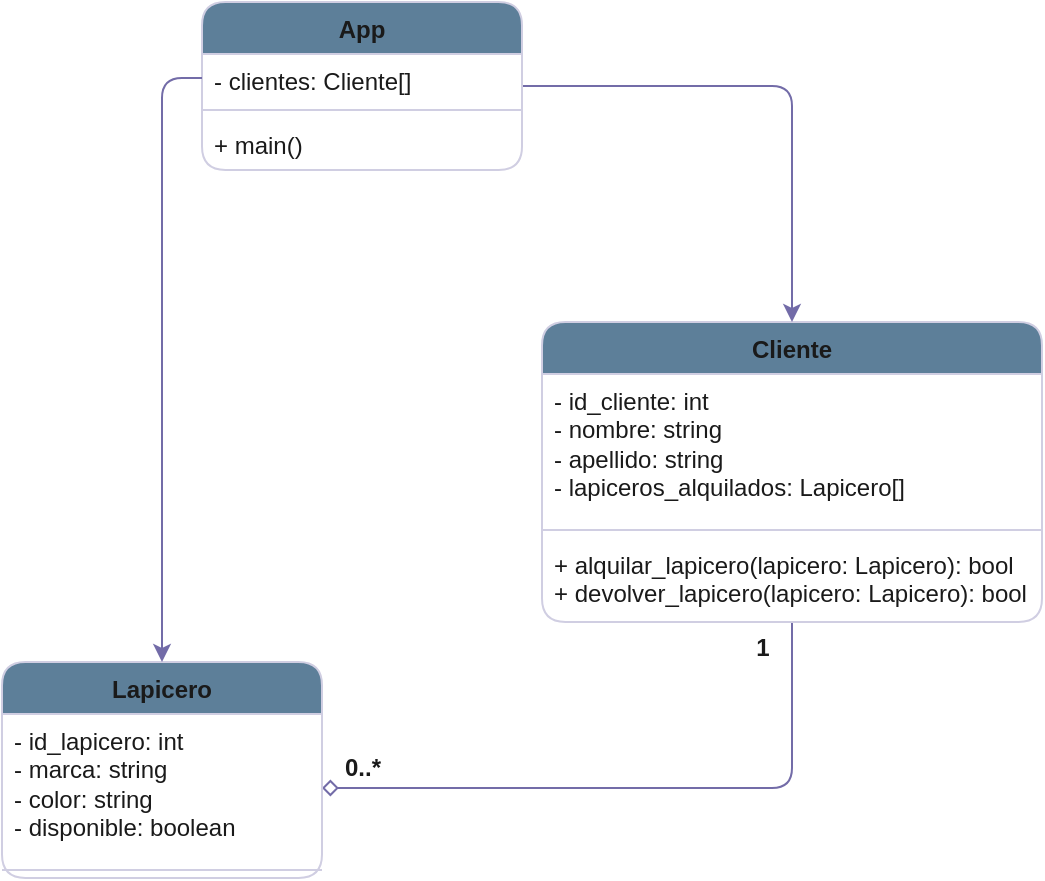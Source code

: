 <mxfile version="21.8.1" type="device">
  <diagram name="Página-1" id="aC_4h1k0y_kjbSO7QHql">
    <mxGraphModel dx="957" dy="474" grid="1" gridSize="10" guides="1" tooltips="1" connect="1" arrows="1" fold="1" page="1" pageScale="1" pageWidth="827" pageHeight="1169" math="0" shadow="0">
      <root>
        <mxCell id="0" />
        <mxCell id="1" parent="0" />
        <mxCell id="CKOdoIwNOiDxa_bnxZwN-24" style="edgeStyle=orthogonalEdgeStyle;rounded=1;orthogonalLoop=1;jettySize=auto;html=1;entryX=1;entryY=0.5;entryDx=0;entryDy=0;endArrow=diamond;endFill=0;strokeWidth=1;endSize=6;labelBackgroundColor=none;strokeColor=#736CA8;fontColor=default;" edge="1" parent="1" source="CKOdoIwNOiDxa_bnxZwN-1" target="CKOdoIwNOiDxa_bnxZwN-10">
          <mxGeometry relative="1" as="geometry" />
        </mxCell>
        <mxCell id="CKOdoIwNOiDxa_bnxZwN-1" value="Cliente" style="swimlane;fontStyle=1;align=center;verticalAlign=top;childLayout=stackLayout;horizontal=1;startSize=26;horizontalStack=0;resizeParent=1;resizeParentMax=0;resizeLast=0;collapsible=1;marginBottom=0;whiteSpace=wrap;fillColor=#5D7F99;labelBackgroundColor=none;strokeColor=#D0CEE2;fontColor=#1A1A1A;rounded=1;" vertex="1" parent="1">
          <mxGeometry x="450" y="280" width="250" height="150" as="geometry">
            <mxRectangle x="200" y="100" width="60" height="30" as="alternateBounds" />
          </mxGeometry>
        </mxCell>
        <mxCell id="CKOdoIwNOiDxa_bnxZwN-2" value="- id_cliente: int&#xa;- nombre: string&#xa;- apellido: string&#xa;- lapiceros_alquilados: Lapicero[]" style="text;strokeColor=none;fillColor=none;align=left;verticalAlign=top;spacingLeft=4;spacingRight=4;overflow=hidden;rotatable=0;points=[[0,0.5],[1,0.5]];portConstraint=eastwest;whiteSpace=wrap;labelBackgroundColor=none;fontColor=#1A1A1A;rounded=1;" vertex="1" parent="CKOdoIwNOiDxa_bnxZwN-1">
          <mxGeometry y="26" width="250" height="74" as="geometry" />
        </mxCell>
        <mxCell id="CKOdoIwNOiDxa_bnxZwN-3" value="" style="line;strokeWidth=1;fillColor=none;align=left;verticalAlign=middle;spacingTop=-1;spacingLeft=3;spacingRight=3;rotatable=0;labelPosition=right;points=[];portConstraint=eastwest;strokeColor=#D0CEE2;labelBackgroundColor=none;fontColor=#1A1A1A;rounded=1;" vertex="1" parent="CKOdoIwNOiDxa_bnxZwN-1">
          <mxGeometry y="100" width="250" height="8" as="geometry" />
        </mxCell>
        <mxCell id="CKOdoIwNOiDxa_bnxZwN-4" value="+ alquilar_lapicero(lapicero: Lapicero): bool&#xa;+ devolver_lapicero(lapicero: Lapicero): bool" style="text;strokeColor=none;fillColor=none;align=left;verticalAlign=top;spacingLeft=4;spacingRight=4;overflow=hidden;rotatable=0;points=[[0,0.5],[1,0.5]];portConstraint=eastwest;whiteSpace=wrap;labelBackgroundColor=none;fontColor=#1A1A1A;rounded=1;" vertex="1" parent="CKOdoIwNOiDxa_bnxZwN-1">
          <mxGeometry y="108" width="250" height="42" as="geometry" />
        </mxCell>
        <mxCell id="CKOdoIwNOiDxa_bnxZwN-9" value="Lapicero" style="swimlane;fontStyle=1;align=center;verticalAlign=top;childLayout=stackLayout;horizontal=1;startSize=26;horizontalStack=0;resizeParent=1;resizeParentMax=0;resizeLast=0;collapsible=1;marginBottom=0;whiteSpace=wrap;html=1;labelBackgroundColor=none;fillColor=#5D7F99;strokeColor=#D0CEE2;fontColor=#1A1A1A;rounded=1;" vertex="1" parent="1">
          <mxGeometry x="180" y="450" width="160" height="108" as="geometry" />
        </mxCell>
        <mxCell id="CKOdoIwNOiDxa_bnxZwN-10" value="- id_lapicero: int&#xa;- marca: string&#xa;- color: string&#xa;- disponible: boolean" style="text;strokeColor=none;fillColor=none;align=left;verticalAlign=top;spacingLeft=4;spacingRight=4;overflow=hidden;rotatable=0;points=[[0,0.5],[1,0.5]];portConstraint=eastwest;whiteSpace=wrap;labelBackgroundColor=none;fontColor=#1A1A1A;rounded=1;" vertex="1" parent="CKOdoIwNOiDxa_bnxZwN-9">
          <mxGeometry y="26" width="160" height="74" as="geometry" />
        </mxCell>
        <mxCell id="CKOdoIwNOiDxa_bnxZwN-11" value="" style="line;strokeWidth=1;fillColor=none;align=left;verticalAlign=middle;spacingTop=-1;spacingLeft=3;spacingRight=3;rotatable=0;labelPosition=right;points=[];portConstraint=eastwest;strokeColor=#D0CEE2;labelBackgroundColor=none;fontColor=#1A1A1A;rounded=1;" vertex="1" parent="CKOdoIwNOiDxa_bnxZwN-9">
          <mxGeometry y="100" width="160" height="8" as="geometry" />
        </mxCell>
        <mxCell id="CKOdoIwNOiDxa_bnxZwN-22" style="edgeStyle=orthogonalEdgeStyle;rounded=1;orthogonalLoop=1;jettySize=auto;html=1;entryX=0.5;entryY=0;entryDx=0;entryDy=0;labelBackgroundColor=none;strokeColor=#736CA8;fontColor=default;" edge="1" parent="1" source="CKOdoIwNOiDxa_bnxZwN-13" target="CKOdoIwNOiDxa_bnxZwN-1">
          <mxGeometry relative="1" as="geometry" />
        </mxCell>
        <mxCell id="CKOdoIwNOiDxa_bnxZwN-13" value="App" style="swimlane;fontStyle=1;align=center;verticalAlign=top;childLayout=stackLayout;horizontal=1;startSize=26;horizontalStack=0;resizeParent=1;resizeParentMax=0;resizeLast=0;collapsible=1;marginBottom=0;whiteSpace=wrap;labelBackgroundColor=none;fillColor=#5D7F99;strokeColor=#D0CEE2;fontColor=#1A1A1A;rounded=1;" vertex="1" parent="1">
          <mxGeometry x="280" y="120" width="160" height="84" as="geometry" />
        </mxCell>
        <mxCell id="CKOdoIwNOiDxa_bnxZwN-14" value="- clientes: Cliente[]" style="text;strokeColor=none;fillColor=none;align=left;verticalAlign=top;spacingLeft=4;spacingRight=4;overflow=hidden;rotatable=0;points=[[0,0.5],[1,0.5]];portConstraint=eastwest;whiteSpace=wrap;labelBackgroundColor=none;fontColor=#1A1A1A;rounded=1;" vertex="1" parent="CKOdoIwNOiDxa_bnxZwN-13">
          <mxGeometry y="26" width="160" height="24" as="geometry" />
        </mxCell>
        <mxCell id="CKOdoIwNOiDxa_bnxZwN-15" value="" style="line;strokeWidth=1;fillColor=none;align=left;verticalAlign=middle;spacingTop=-1;spacingLeft=3;spacingRight=3;rotatable=0;labelPosition=right;points=[];portConstraint=eastwest;strokeColor=#D0CEE2;labelBackgroundColor=none;fontColor=#1A1A1A;rounded=1;" vertex="1" parent="CKOdoIwNOiDxa_bnxZwN-13">
          <mxGeometry y="50" width="160" height="8" as="geometry" />
        </mxCell>
        <mxCell id="CKOdoIwNOiDxa_bnxZwN-16" value="+ main()&#xa;" style="text;strokeColor=none;fillColor=none;align=left;verticalAlign=top;spacingLeft=4;spacingRight=4;overflow=hidden;rotatable=0;points=[[0,0.5],[1,0.5]];portConstraint=eastwest;whiteSpace=wrap;labelBackgroundColor=none;fontColor=#1A1A1A;rounded=1;" vertex="1" parent="CKOdoIwNOiDxa_bnxZwN-13">
          <mxGeometry y="58" width="160" height="26" as="geometry" />
        </mxCell>
        <mxCell id="CKOdoIwNOiDxa_bnxZwN-23" style="edgeStyle=orthogonalEdgeStyle;rounded=1;orthogonalLoop=1;jettySize=auto;html=1;exitX=0;exitY=0.5;exitDx=0;exitDy=0;entryX=0.5;entryY=0;entryDx=0;entryDy=0;labelBackgroundColor=none;strokeColor=#736CA8;fontColor=default;" edge="1" parent="1" source="CKOdoIwNOiDxa_bnxZwN-14" target="CKOdoIwNOiDxa_bnxZwN-9">
          <mxGeometry relative="1" as="geometry" />
        </mxCell>
        <mxCell id="CKOdoIwNOiDxa_bnxZwN-27" value="1" style="text;align=center;fontStyle=1;verticalAlign=middle;spacingLeft=3;spacingRight=3;strokeColor=none;rotatable=0;points=[[0,0.5],[1,0.5]];portConstraint=eastwest;html=1;labelBackgroundColor=none;fontColor=#1A1A1A;rounded=1;" vertex="1" parent="1">
          <mxGeometry x="520" y="430" width="80" height="26" as="geometry" />
        </mxCell>
        <mxCell id="CKOdoIwNOiDxa_bnxZwN-28" value="0..*" style="text;align=center;fontStyle=1;verticalAlign=middle;spacingLeft=3;spacingRight=3;strokeColor=none;rotatable=0;points=[[0,0.5],[1,0.5]];portConstraint=eastwest;html=1;labelBackgroundColor=none;fontColor=#1A1A1A;rounded=1;" vertex="1" parent="1">
          <mxGeometry x="320" y="490" width="80" height="26" as="geometry" />
        </mxCell>
      </root>
    </mxGraphModel>
  </diagram>
</mxfile>

